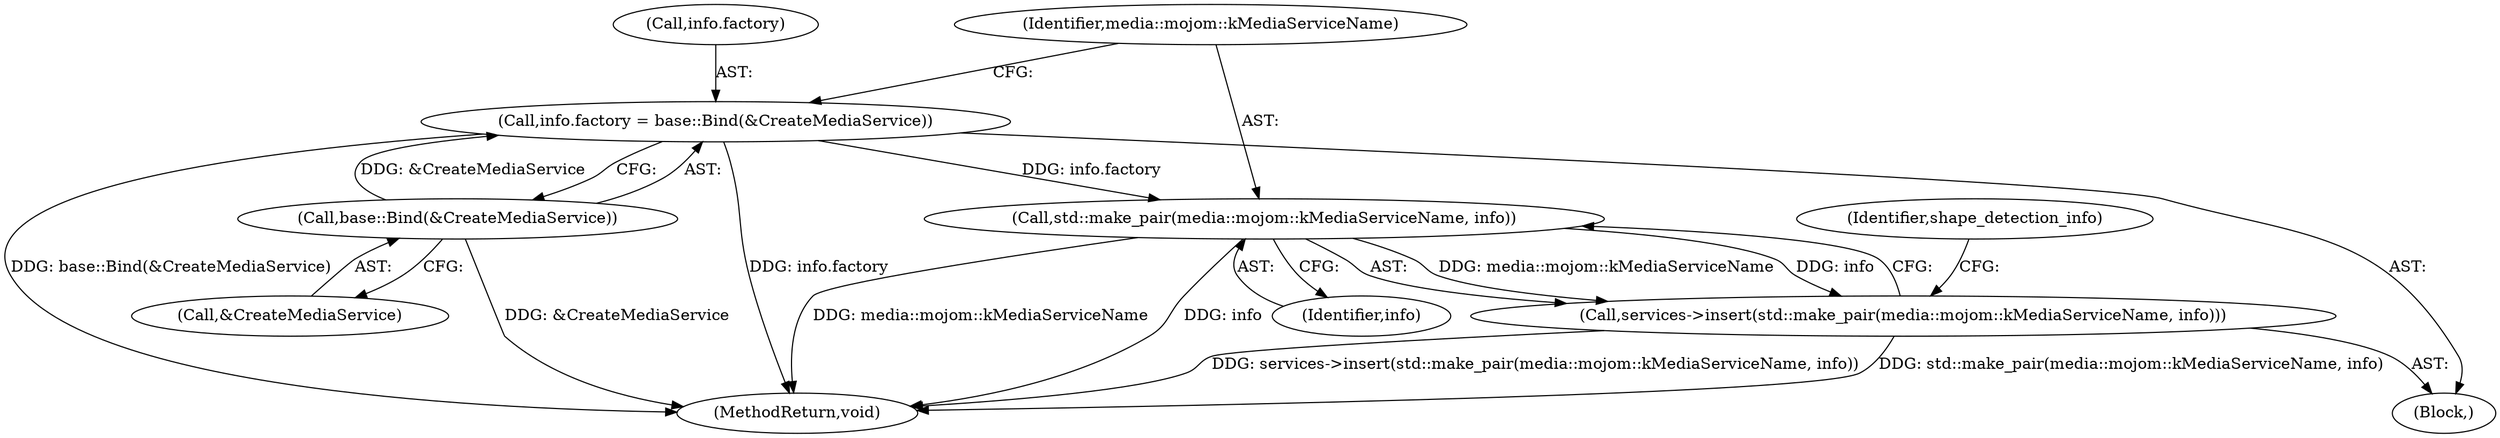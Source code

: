 digraph "1_Chrome_bc1f34b9be509f1404f0bb1ba1947614d5f0bcd1_6@del" {
"1000118" [label="(Call,info.factory = base::Bind(&CreateMediaService))"];
"1000122" [label="(Call,base::Bind(&CreateMediaService))"];
"1000126" [label="(Call,std::make_pair(media::mojom::kMediaServiceName, info))"];
"1000125" [label="(Call,services->insert(std::make_pair(media::mojom::kMediaServiceName, info)))"];
"1000127" [label="(Identifier,media::mojom::kMediaServiceName)"];
"1000132" [label="(Identifier,shape_detection_info)"];
"1000123" [label="(Call,&CreateMediaService)"];
"1000102" [label="(Block,)"];
"1000126" [label="(Call,std::make_pair(media::mojom::kMediaServiceName, info))"];
"1000119" [label="(Call,info.factory)"];
"1000128" [label="(Identifier,info)"];
"1000178" [label="(MethodReturn,void)"];
"1000122" [label="(Call,base::Bind(&CreateMediaService))"];
"1000125" [label="(Call,services->insert(std::make_pair(media::mojom::kMediaServiceName, info)))"];
"1000118" [label="(Call,info.factory = base::Bind(&CreateMediaService))"];
"1000118" -> "1000102"  [label="AST: "];
"1000118" -> "1000122"  [label="CFG: "];
"1000119" -> "1000118"  [label="AST: "];
"1000122" -> "1000118"  [label="AST: "];
"1000127" -> "1000118"  [label="CFG: "];
"1000118" -> "1000178"  [label="DDG: info.factory"];
"1000118" -> "1000178"  [label="DDG: base::Bind(&CreateMediaService)"];
"1000122" -> "1000118"  [label="DDG: &CreateMediaService"];
"1000118" -> "1000126"  [label="DDG: info.factory"];
"1000122" -> "1000123"  [label="CFG: "];
"1000123" -> "1000122"  [label="AST: "];
"1000122" -> "1000178"  [label="DDG: &CreateMediaService"];
"1000126" -> "1000125"  [label="AST: "];
"1000126" -> "1000128"  [label="CFG: "];
"1000127" -> "1000126"  [label="AST: "];
"1000128" -> "1000126"  [label="AST: "];
"1000125" -> "1000126"  [label="CFG: "];
"1000126" -> "1000178"  [label="DDG: media::mojom::kMediaServiceName"];
"1000126" -> "1000178"  [label="DDG: info"];
"1000126" -> "1000125"  [label="DDG: media::mojom::kMediaServiceName"];
"1000126" -> "1000125"  [label="DDG: info"];
"1000125" -> "1000102"  [label="AST: "];
"1000132" -> "1000125"  [label="CFG: "];
"1000125" -> "1000178"  [label="DDG: services->insert(std::make_pair(media::mojom::kMediaServiceName, info))"];
"1000125" -> "1000178"  [label="DDG: std::make_pair(media::mojom::kMediaServiceName, info)"];
}
